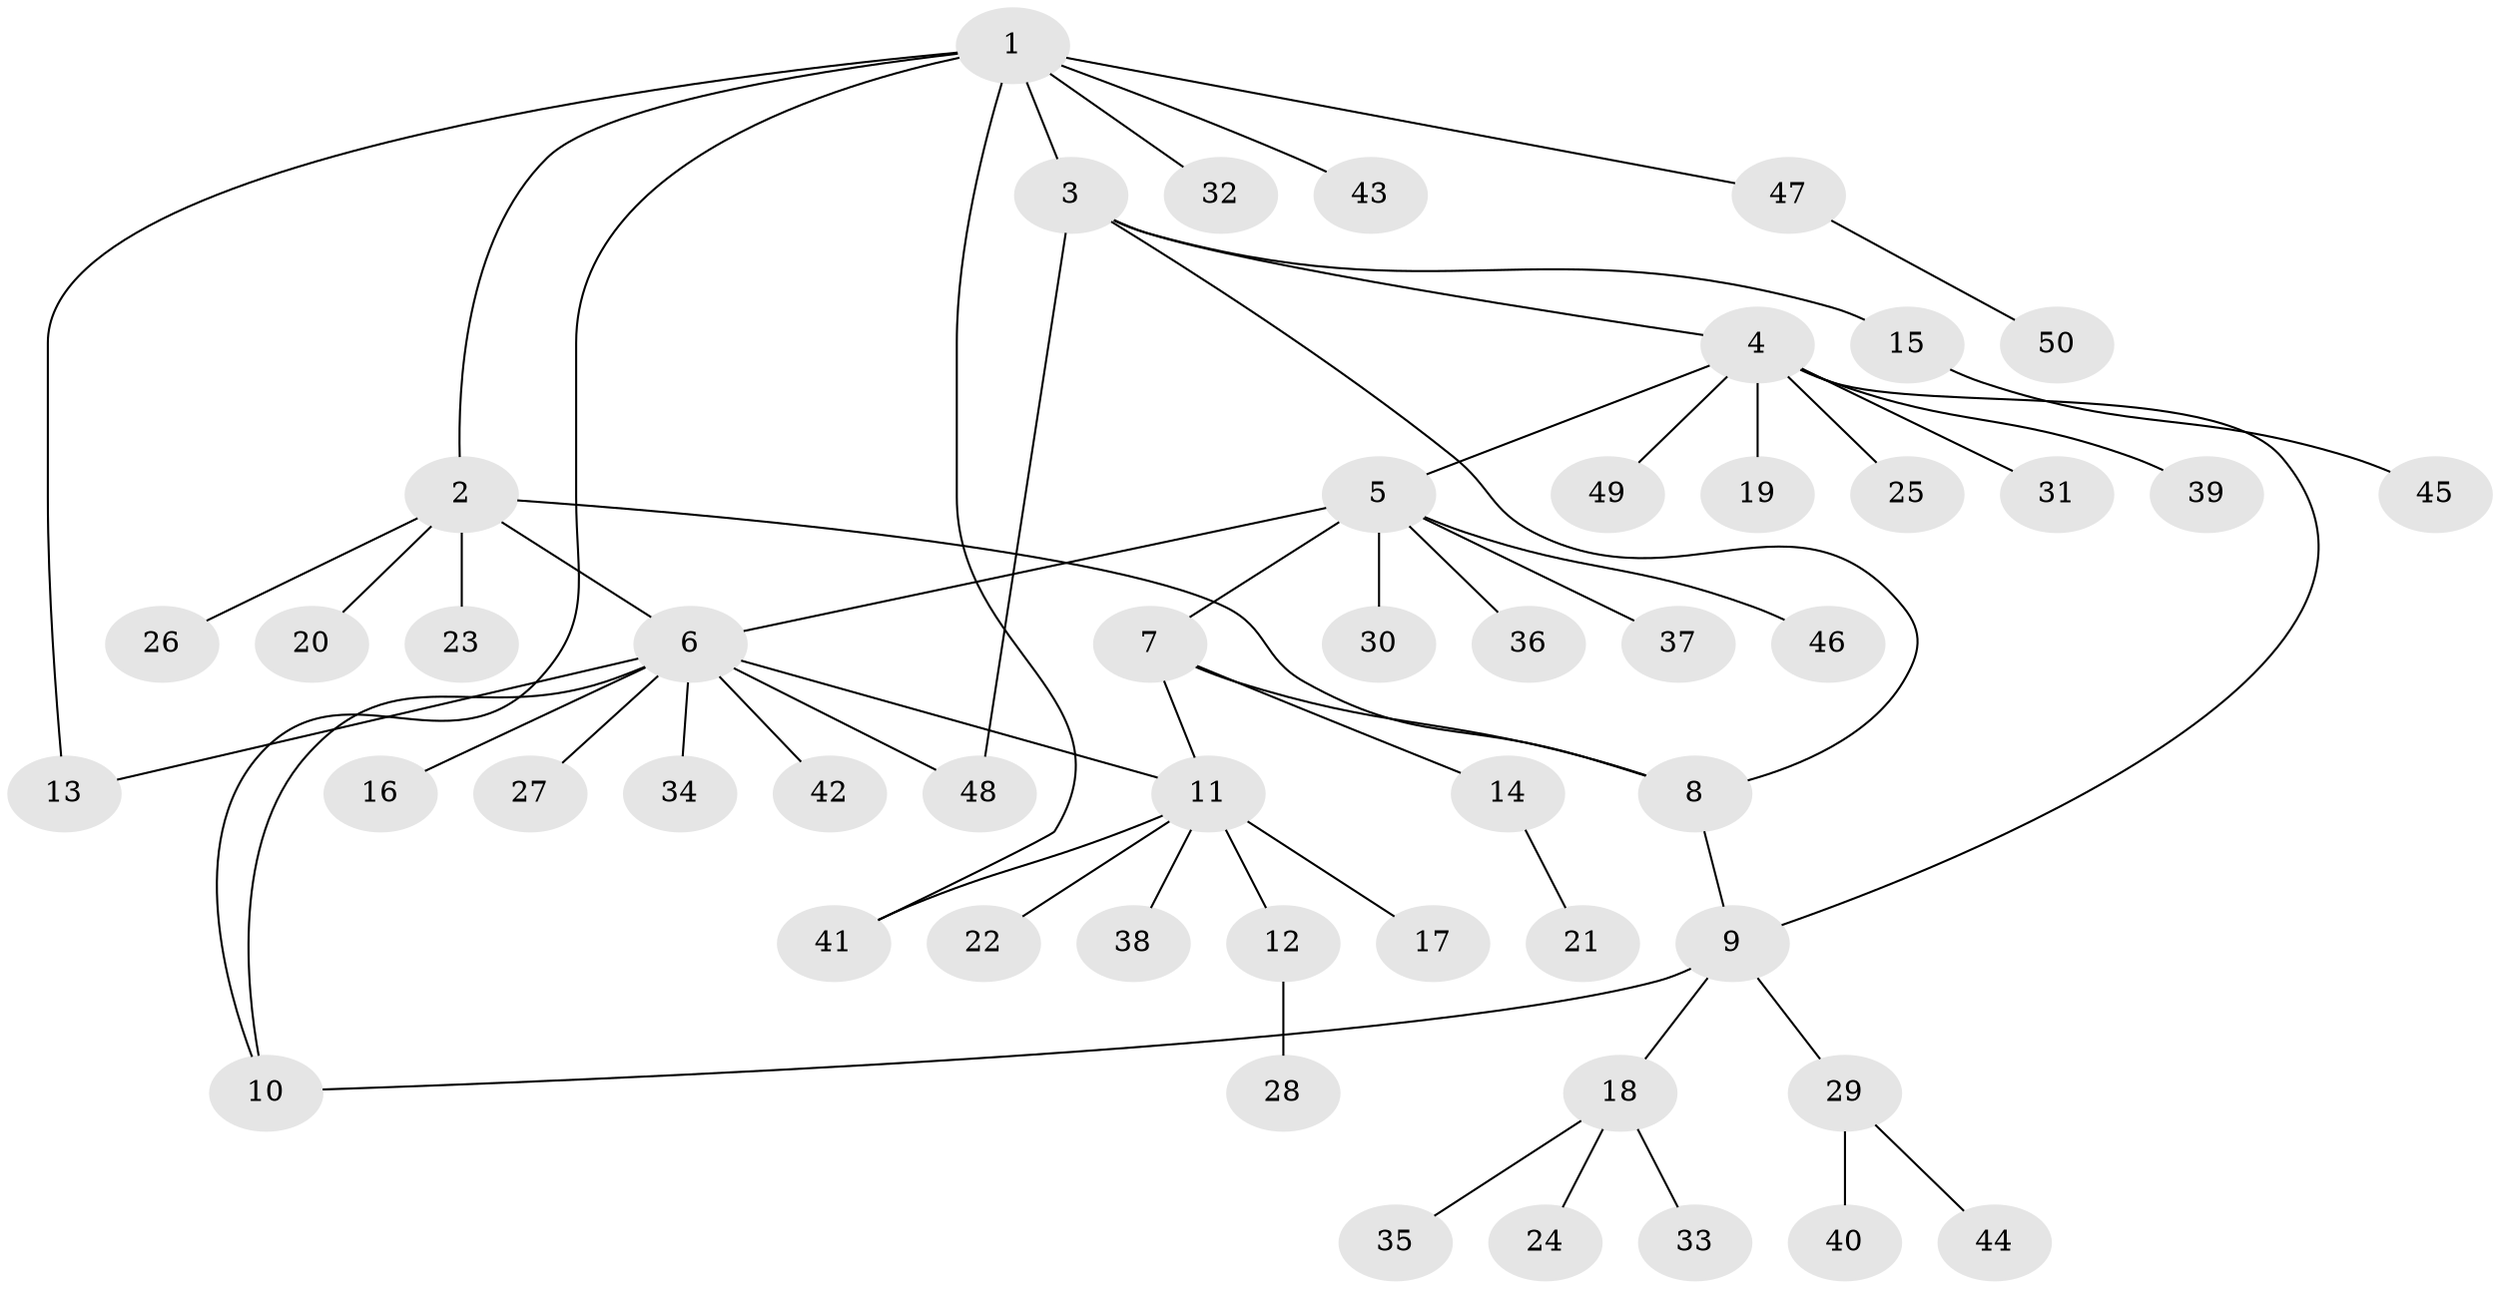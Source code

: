 // coarse degree distribution, {8: 0.027777777777777776, 5: 0.027777777777777776, 7: 0.05555555555555555, 6: 0.08333333333333333, 9: 0.027777777777777776, 4: 0.027777777777777776, 1: 0.6388888888888888, 3: 0.027777777777777776, 2: 0.08333333333333333}
// Generated by graph-tools (version 1.1) at 2025/24/03/03/25 07:24:16]
// undirected, 50 vertices, 59 edges
graph export_dot {
graph [start="1"]
  node [color=gray90,style=filled];
  1;
  2;
  3;
  4;
  5;
  6;
  7;
  8;
  9;
  10;
  11;
  12;
  13;
  14;
  15;
  16;
  17;
  18;
  19;
  20;
  21;
  22;
  23;
  24;
  25;
  26;
  27;
  28;
  29;
  30;
  31;
  32;
  33;
  34;
  35;
  36;
  37;
  38;
  39;
  40;
  41;
  42;
  43;
  44;
  45;
  46;
  47;
  48;
  49;
  50;
  1 -- 2;
  1 -- 3;
  1 -- 10;
  1 -- 13;
  1 -- 32;
  1 -- 41;
  1 -- 43;
  1 -- 47;
  2 -- 6;
  2 -- 8;
  2 -- 20;
  2 -- 23;
  2 -- 26;
  3 -- 4;
  3 -- 8;
  3 -- 15;
  3 -- 48;
  4 -- 5;
  4 -- 9;
  4 -- 19;
  4 -- 25;
  4 -- 31;
  4 -- 39;
  4 -- 49;
  5 -- 6;
  5 -- 7;
  5 -- 30;
  5 -- 36;
  5 -- 37;
  5 -- 46;
  6 -- 10;
  6 -- 11;
  6 -- 13;
  6 -- 16;
  6 -- 27;
  6 -- 34;
  6 -- 42;
  6 -- 48;
  7 -- 8;
  7 -- 11;
  7 -- 14;
  8 -- 9;
  9 -- 10;
  9 -- 18;
  9 -- 29;
  11 -- 12;
  11 -- 17;
  11 -- 22;
  11 -- 38;
  11 -- 41;
  12 -- 28;
  14 -- 21;
  15 -- 45;
  18 -- 24;
  18 -- 33;
  18 -- 35;
  29 -- 40;
  29 -- 44;
  47 -- 50;
}
